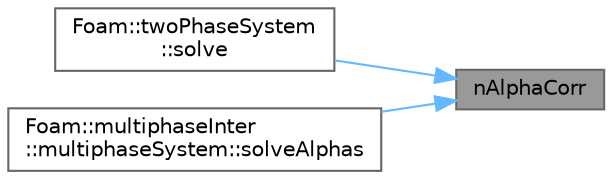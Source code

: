 digraph "nAlphaCorr"
{
 // LATEX_PDF_SIZE
  bgcolor="transparent";
  edge [fontname=Helvetica,fontsize=10,labelfontname=Helvetica,labelfontsize=10];
  node [fontname=Helvetica,fontsize=10,shape=box,height=0.2,width=0.4];
  rankdir="RL";
  Node1 [id="Node000001",label="nAlphaCorr",height=0.2,width=0.4,color="gray40", fillcolor="grey60", style="filled", fontcolor="black",tooltip=" "];
  Node1 -> Node2 [id="edge1_Node000001_Node000002",dir="back",color="steelblue1",style="solid",tooltip=" "];
  Node2 [id="Node000002",label="Foam::twoPhaseSystem\l::solve",height=0.2,width=0.4,color="grey40", fillcolor="white", style="filled",URL="$classFoam_1_1twoPhaseSystem.html#af7d39f0eac0af0ed5785935ac72a1e7d",tooltip=" "];
  Node1 -> Node3 [id="edge2_Node000001_Node000003",dir="back",color="steelblue1",style="solid",tooltip=" "];
  Node3 [id="Node000003",label="Foam::multiphaseInter\l::multiphaseSystem::solveAlphas",height=0.2,width=0.4,color="grey40", fillcolor="white", style="filled",URL="$classFoam_1_1multiphaseInter_1_1multiphaseSystem.html#afe5b9a184cdf03cf08521797483e55da",tooltip=" "];
}
